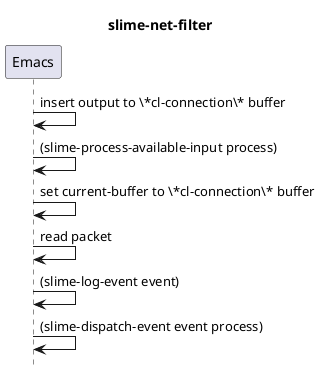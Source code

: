 @startuml seq-net-filter.png
title slime-net-filter
hide footbox

"Emacs" -> "Emacs" : insert output to \*cl-connection\* buffer
"Emacs" -> "Emacs" : (slime-process-available-input process)
"Emacs" -> "Emacs" : set current-buffer to \*cl-connection\* buffer
"Emacs" -> "Emacs" : read packet
"Emacs" -> "Emacs" : (slime-log-event event)
"Emacs" -> "Emacs" : (slime-dispatch-event event process)


@enduml
